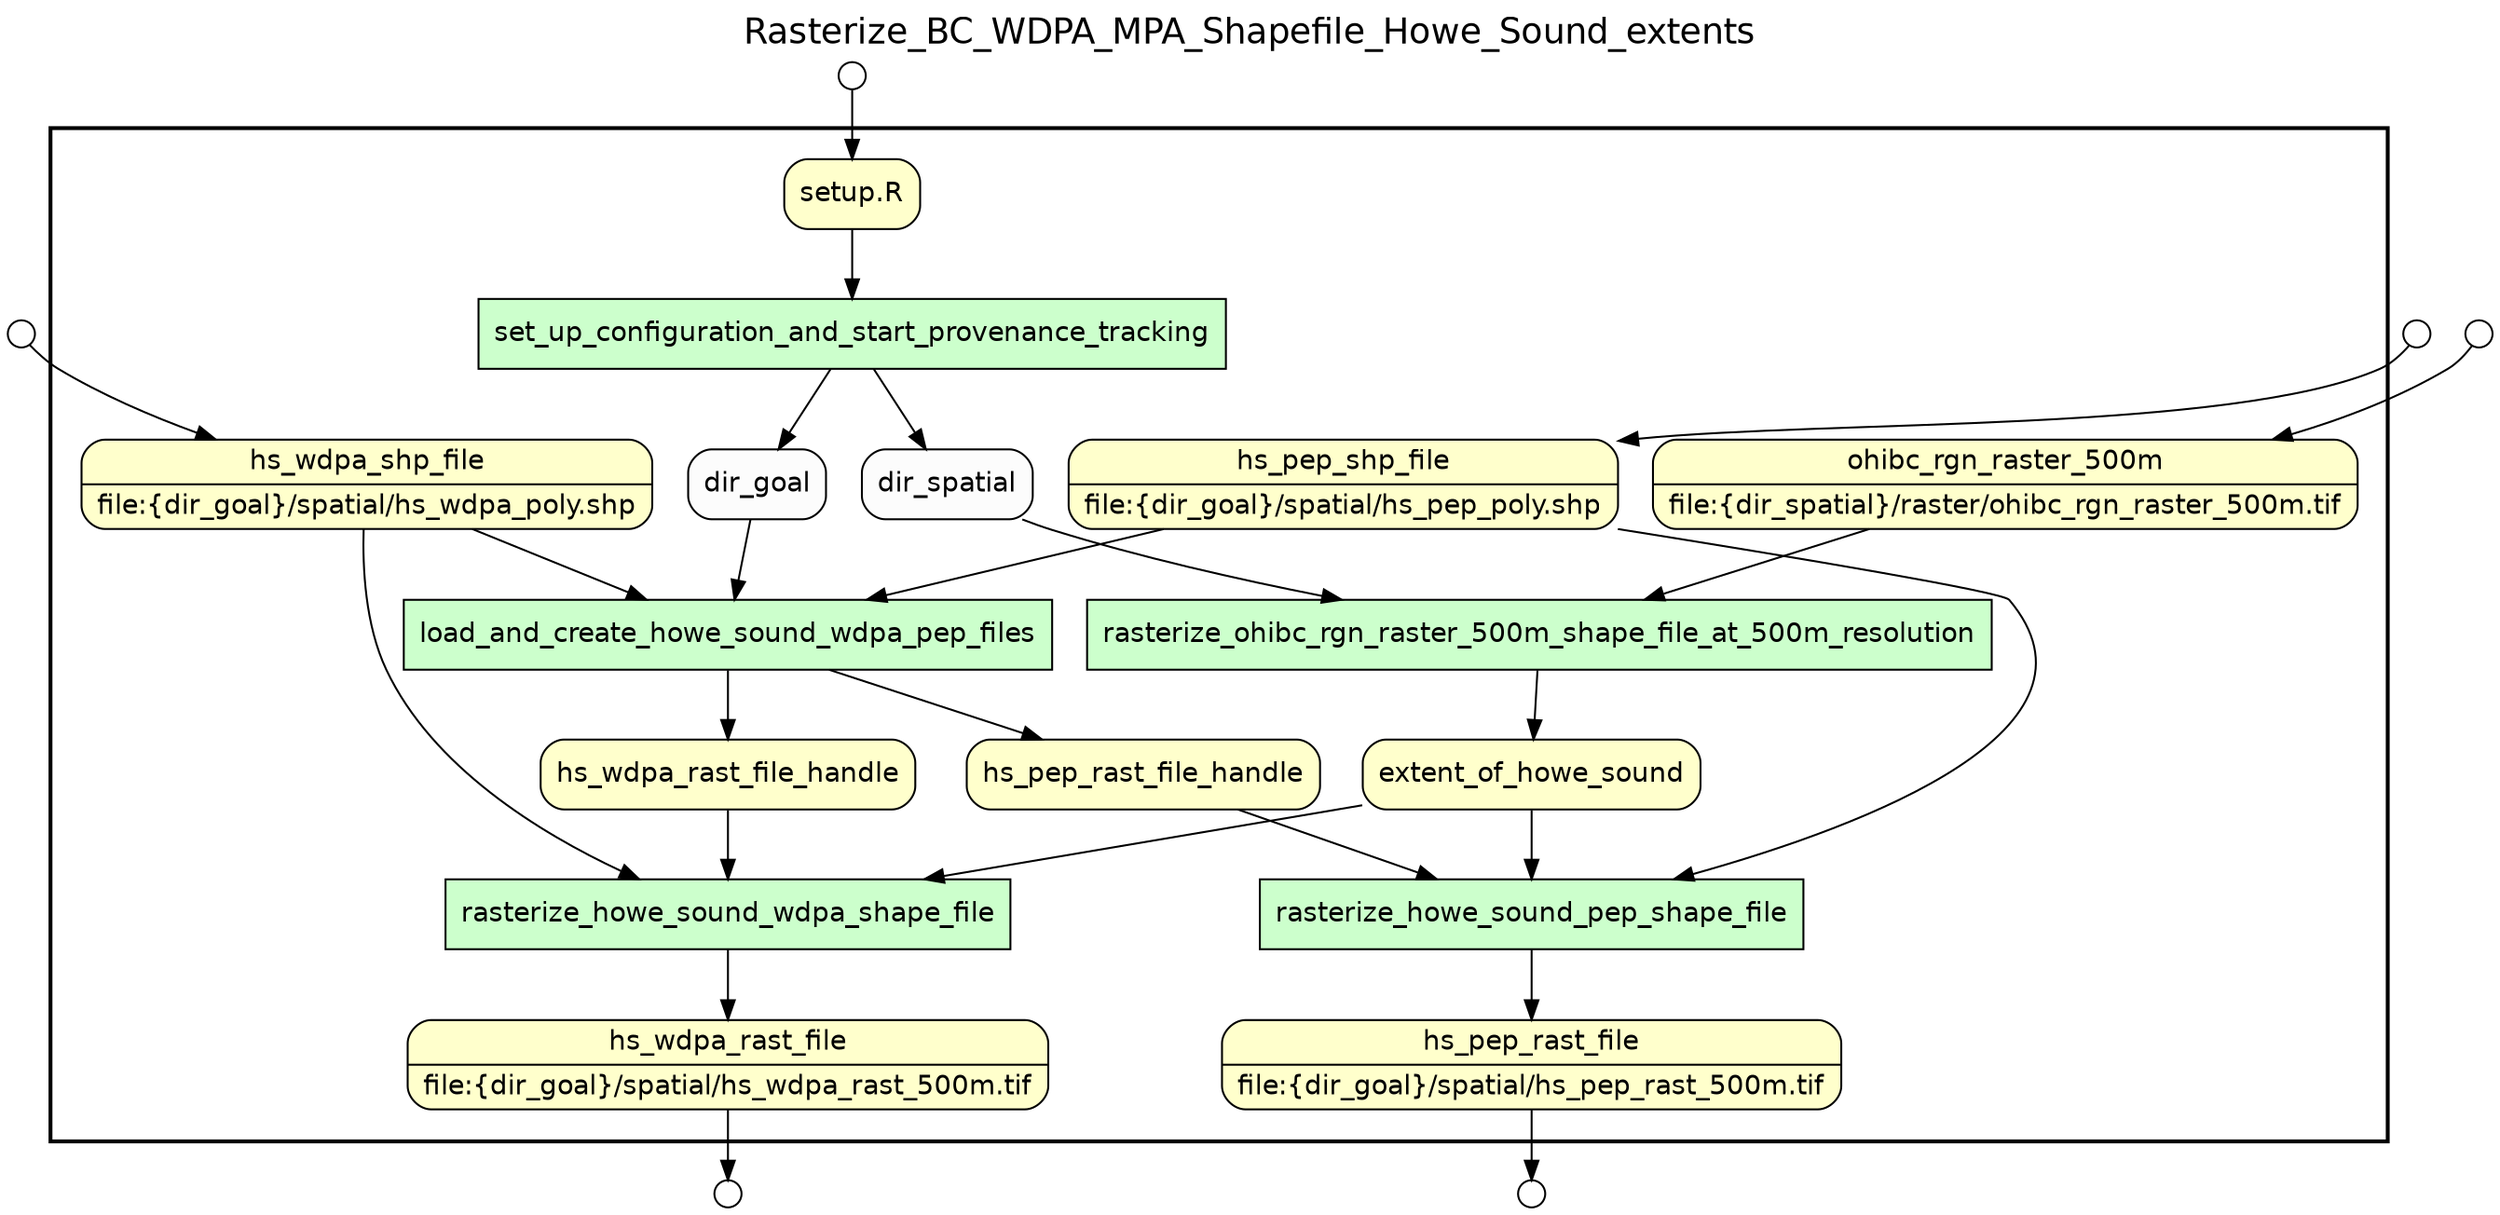 /* Start of top-level graph */
digraph Workflow {
rankdir=TB

/* Title for graph */
fontname=Helvetica; fontsize=18; labelloc=t
label=Rasterize_BC_WDPA_MPA_Shapefile_Howe_Sound_extents

/* Start of double cluster for drawing box around nodes in workflow */
subgraph cluster_workflow_box_outer { label=""; color=black; penwidth=2
subgraph cluster_workflow_box_inner { label=""; penwidth=0

/* Style for nodes representing atomic programs in workflow */
node[shape=box style=filled fillcolor="#CCFFCC" peripheries=1 fontname=Helvetica]

/* Nodes representing atomic programs in workflow */
set_up_configuration_and_start_provenance_tracking
rasterize_ohibc_rgn_raster_500m_shape_file_at_500m_resolution
load_and_create_howe_sound_wdpa_pep_files
rasterize_howe_sound_wdpa_shape_file
rasterize_howe_sound_pep_shape_file

/* Style for nodes representing non-parameter data channels in workflow */
node[shape=box style="rounded,filled" fillcolor="#FFFFCC" peripheries=1 fontname=Helvetica]

/* Nodes for non-parameter data channels in workflow */
hs_wdpa_rast_file [shape=record rankdir=LR label="{<f0> hs_wdpa_rast_file |<f1> file\:\{dir_goal\}/spatial/hs_wdpa_rast_500m.tif}"];
hs_pep_rast_file [shape=record rankdir=LR label="{<f0> hs_pep_rast_file |<f1> file\:\{dir_goal\}/spatial/hs_pep_rast_500m.tif}"];
"setup.R"
ohibc_rgn_raster_500m [shape=record rankdir=LR label="{<f0> ohibc_rgn_raster_500m |<f1> file\:\{dir_spatial\}/raster/ohibc_rgn_raster_500m.tif}"];
hs_wdpa_shp_file [shape=record rankdir=LR label="{<f0> hs_wdpa_shp_file |<f1> file\:\{dir_goal\}/spatial/hs_wdpa_poly.shp}"];
hs_pep_shp_file [shape=record rankdir=LR label="{<f0> hs_pep_shp_file |<f1> file\:\{dir_goal\}/spatial/hs_pep_poly.shp}"];
extent_of_howe_sound
hs_wdpa_rast_file_handle
hs_pep_rast_file_handle

/* Style for nodes representing parameter channels in workflow */
node[shape=box style="rounded,filled" fillcolor="#FCFCFC" peripheries=1 fontname=Helvetica]

/* Nodes representing parameter channels in workflow */
dir_spatial
dir_goal

/* Edges representing connections between programs and channels */
set_up_configuration_and_start_provenance_tracking -> dir_spatial
set_up_configuration_and_start_provenance_tracking -> dir_goal
"setup.R" -> set_up_configuration_and_start_provenance_tracking
rasterize_ohibc_rgn_raster_500m_shape_file_at_500m_resolution -> extent_of_howe_sound
dir_spatial -> rasterize_ohibc_rgn_raster_500m_shape_file_at_500m_resolution
ohibc_rgn_raster_500m -> rasterize_ohibc_rgn_raster_500m_shape_file_at_500m_resolution
load_and_create_howe_sound_wdpa_pep_files -> hs_wdpa_rast_file_handle
load_and_create_howe_sound_wdpa_pep_files -> hs_pep_rast_file_handle
dir_goal -> load_and_create_howe_sound_wdpa_pep_files
hs_wdpa_shp_file -> load_and_create_howe_sound_wdpa_pep_files
hs_pep_shp_file -> load_and_create_howe_sound_wdpa_pep_files
rasterize_howe_sound_wdpa_shape_file -> hs_wdpa_rast_file
hs_wdpa_shp_file -> rasterize_howe_sound_wdpa_shape_file
extent_of_howe_sound -> rasterize_howe_sound_wdpa_shape_file
hs_wdpa_rast_file_handle -> rasterize_howe_sound_wdpa_shape_file
rasterize_howe_sound_pep_shape_file -> hs_pep_rast_file
hs_pep_shp_file -> rasterize_howe_sound_pep_shape_file
extent_of_howe_sound -> rasterize_howe_sound_pep_shape_file
hs_pep_rast_file_handle -> rasterize_howe_sound_pep_shape_file

/* End of double cluster for drawing box around nodes in workflow */
}}

/* Style for nodes representing workflow input ports */
node[shape=circle style="rounded,filled" fillcolor="#FFFFFF" peripheries=1 fontname=Helvetica width=0.2]

/* Nodes representing workflow input ports */
"setup.R_input_port" [label=""]
hs_wdpa_shp_file_input_port [label=""]
hs_pep_shp_file_input_port [label=""]
ohibc_rgn_raster_500m_input_port [label=""]

/* Style for nodes representing workflow output ports */
node[shape=circle style="rounded,filled" fillcolor="#FFFFFF" peripheries=1 fontname=Helvetica width=0.2]

/* Nodes representing workflow output ports */
hs_wdpa_rast_file_output_port [label=""]
hs_pep_rast_file_output_port [label=""]

/* Edges from input ports to channels */
"setup.R_input_port" -> "setup.R"
hs_wdpa_shp_file_input_port -> hs_wdpa_shp_file
hs_pep_shp_file_input_port -> hs_pep_shp_file
ohibc_rgn_raster_500m_input_port -> ohibc_rgn_raster_500m

/* Edges from channels to output ports */
hs_wdpa_rast_file -> hs_wdpa_rast_file_output_port
hs_pep_rast_file -> hs_pep_rast_file_output_port

/* End of top-level graph */
}
